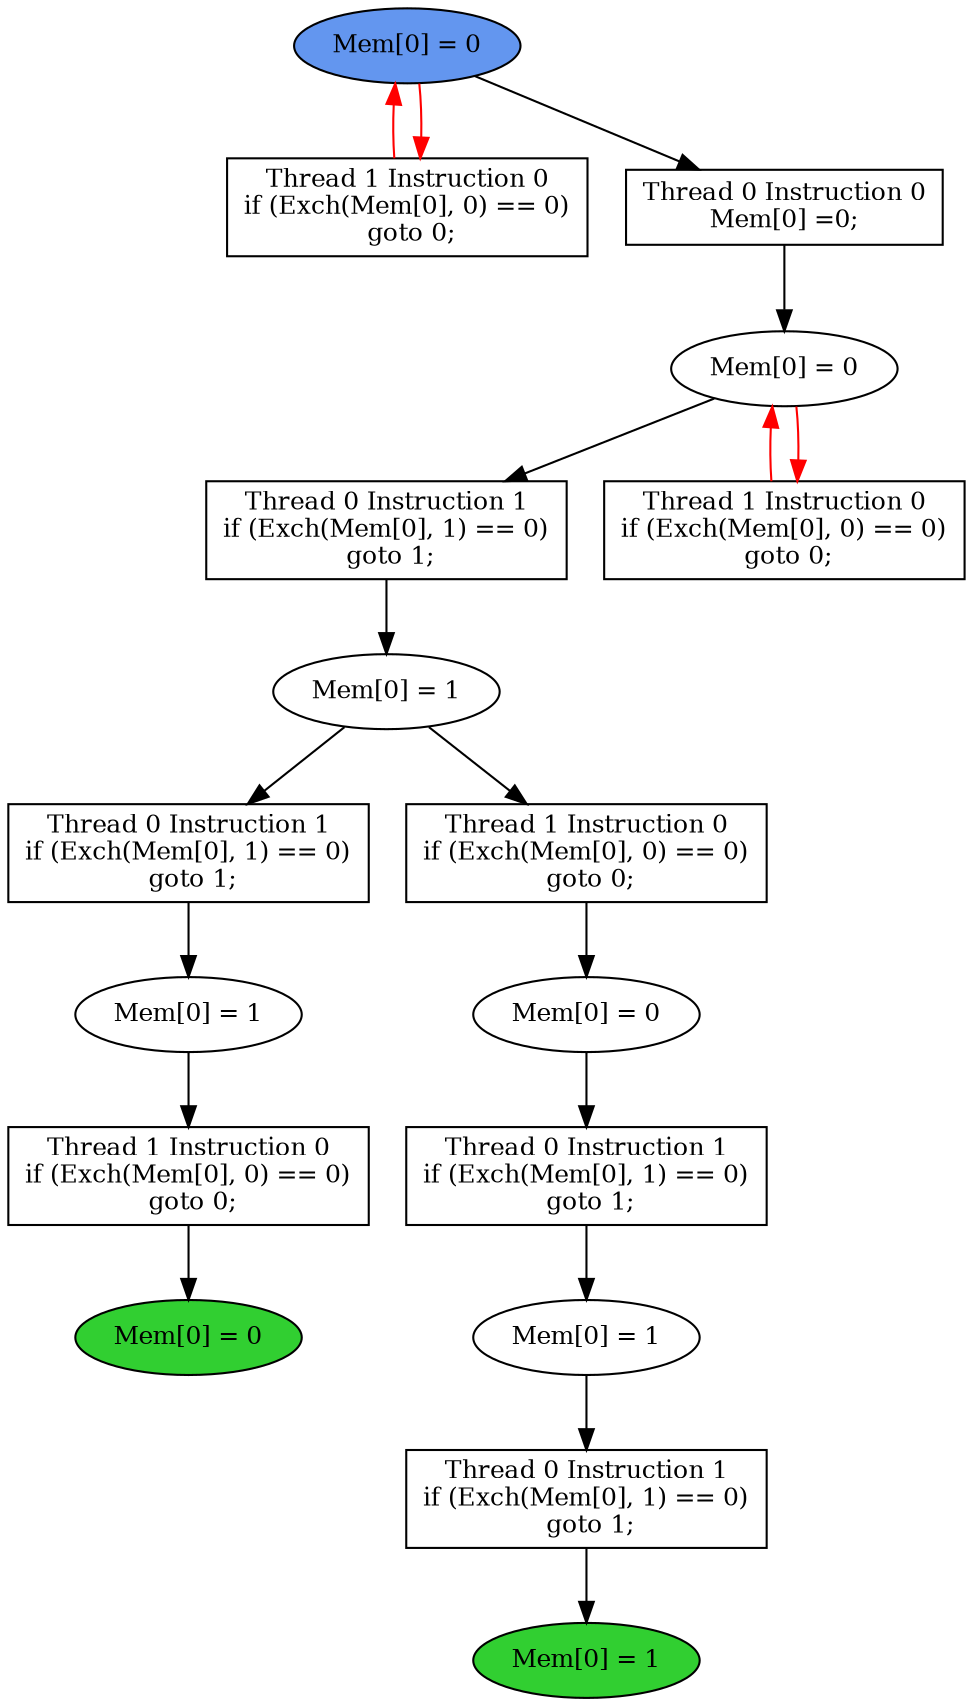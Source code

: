 digraph "graph" {
graph [fontsize=12]
node [fontsize=12]
edge [fontsize=12]
rankdir=TB;
"N13" -> "N12" [uuid = "<A0, END0>", color = "#000000", fontcolor = "#ffffff", style = "solid", label = "", dir = "forward", weight = "1"]
"N15" -> "N14" [uuid = "<A1, S4>", color = "#000000", fontcolor = "#ffffff", style = "solid", label = "", dir = "forward", weight = "1"]
"N11" -> "N10" [uuid = "<A2, S3>", color = "#000000", fontcolor = "#ffffff", style = "solid", label = "", dir = "forward", weight = "1"]
"N19" -> "N18" [uuid = "<A3, S2>", color = "#000000", fontcolor = "#ffffff", style = "solid", label = "", dir = "forward", weight = "1"]
"N9" -> "N8" [uuid = "<A4, END1>", color = "#000000", fontcolor = "#ffffff", style = "solid", label = "", dir = "forward", weight = "1"]
"N17" -> "N16" [uuid = "<A5, S1>", color = "#000000", fontcolor = "#ffffff", style = "solid", label = "", dir = "forward", weight = "1"]
"N27" -> "N23" [uuid = "<A6, START$0>", color = "#ff0000", fontcolor = "#ffffff", style = "solid", label = "", dir = "back", weight = "1"]
"N26" -> "N25" [uuid = "<A7, S0>", color = "#000000", fontcolor = "#ffffff", style = "solid", label = "", dir = "forward", weight = "1"]
"N25" -> "N24" [uuid = "<A8, S0>", color = "#ff0000", fontcolor = "#ffffff", style = "solid", label = "", dir = "back", weight = "1"]
"N14" -> "N13" [uuid = "<A0, S4>", color = "#000000", fontcolor = "#ffffff", style = "solid", label = "", dir = "forward", weight = "1"]
"N16" -> "N15" [uuid = "<A1, S1>", color = "#000000", fontcolor = "#ffffff", style = "solid", label = "", dir = "forward", weight = "1"]
"N18" -> "N11" [uuid = "<A2, S2>", color = "#000000", fontcolor = "#ffffff", style = "solid", label = "", dir = "forward", weight = "1"]
"N25" -> "N19" [uuid = "<A3, S0>", color = "#000000", fontcolor = "#ffffff", style = "solid", label = "", dir = "forward", weight = "1"]
"N10" -> "N9" [uuid = "<A4, S3>", color = "#000000", fontcolor = "#ffffff", style = "solid", label = "", dir = "forward", weight = "1"]
"N18" -> "N17" [uuid = "<A5, S2>", color = "#000000", fontcolor = "#ffffff", style = "solid", label = "", dir = "forward", weight = "1"]
"N27" -> "N23" [uuid = "<A6, START$0>", color = "#ff0000", fontcolor = "#ffffff", style = "solid", label = "", dir = "forward", weight = "1"]
"N27" -> "N26" [uuid = "<A7, START$0>", color = "#000000", fontcolor = "#ffffff", style = "solid", label = "", dir = "forward", weight = "1"]
"N25" -> "N24" [uuid = "<A8, S0>", color = "#ff0000", fontcolor = "#ffffff", style = "solid", label = "", dir = "forward", weight = "1"]
"N8" [uuid="END1", label="Mem[0] = 0", fillcolor = "#31cf31", fontcolor = "#000000", shape = "ellipse", style = "filled, solid"]
"N9" [uuid="A4", label="Thread 1 Instruction 0
if (Exch(Mem[0], 0) == 0)
 goto 0;", fillcolor = "#ffffff", fontcolor = "#000000", shape = "box", style = "filled, solid"]
"N10" [uuid="S3", label="Mem[0] = 1", fillcolor = "#ffffff", fontcolor = "#000000", shape = "ellipse", style = "filled, solid"]
"N11" [uuid="A2", label="Thread 0 Instruction 1
if (Exch(Mem[0], 1) == 0)
 goto 1;", fillcolor = "#ffffff", fontcolor = "#000000", shape = "box", style = "filled, solid"]
"N12" [uuid="END0", label="Mem[0] = 1", fillcolor = "#31cf31", fontcolor = "#000000", shape = "ellipse", style = "filled, solid"]
"N13" [uuid="A0", label="Thread 0 Instruction 1
if (Exch(Mem[0], 1) == 0)
 goto 1;", fillcolor = "#ffffff", fontcolor = "#000000", shape = "box", style = "filled, solid"]
"N14" [uuid="S4", label="Mem[0] = 1", fillcolor = "#ffffff", fontcolor = "#000000", shape = "ellipse", style = "filled, solid"]
"N15" [uuid="A1", label="Thread 0 Instruction 1
if (Exch(Mem[0], 1) == 0)
 goto 1;", fillcolor = "#ffffff", fontcolor = "#000000", shape = "box", style = "filled, solid"]
"N16" [uuid="S1", label="Mem[0] = 0", fillcolor = "#ffffff", fontcolor = "#000000", shape = "ellipse", style = "filled, solid"]
"N17" [uuid="A5", label="Thread 1 Instruction 0
if (Exch(Mem[0], 0) == 0)
 goto 0;", fillcolor = "#ffffff", fontcolor = "#000000", shape = "box", style = "filled, solid"]
"N18" [uuid="S2", label="Mem[0] = 1", fillcolor = "#ffffff", fontcolor = "#000000", shape = "ellipse", style = "filled, solid"]
"N19" [uuid="A3", label="Thread 0 Instruction 1
if (Exch(Mem[0], 1) == 0)
 goto 1;", fillcolor = "#ffffff", fontcolor = "#000000", shape = "box", style = "filled, solid"]
"N23" [uuid="A6", label="Thread 1 Instruction 0
if (Exch(Mem[0], 0) == 0)
 goto 0;", fillcolor = "#ffffff", fontcolor = "#000000", shape = "box", style = "filled, solid"]
"N24" [uuid="A8", label="Thread 1 Instruction 0
if (Exch(Mem[0], 0) == 0)
 goto 0;", fillcolor = "#ffffff", fontcolor = "#000000", shape = "box", style = "filled, solid"]
"N25" [uuid="S0", label="Mem[0] = 0", fillcolor = "#ffffff", fontcolor = "#000000", shape = "ellipse", style = "filled, solid"]
"N26" [uuid="A7", label="Thread 0 Instruction 0
Mem[0] =0;", fillcolor = "#ffffff", fontcolor = "#000000", shape = "box", style = "filled, solid"]
"N27" [uuid="START$0", label="Mem[0] = 0", fillcolor = "#6396ef", fontcolor = "#000000", shape = "ellipse", style = "filled, solid"]
}